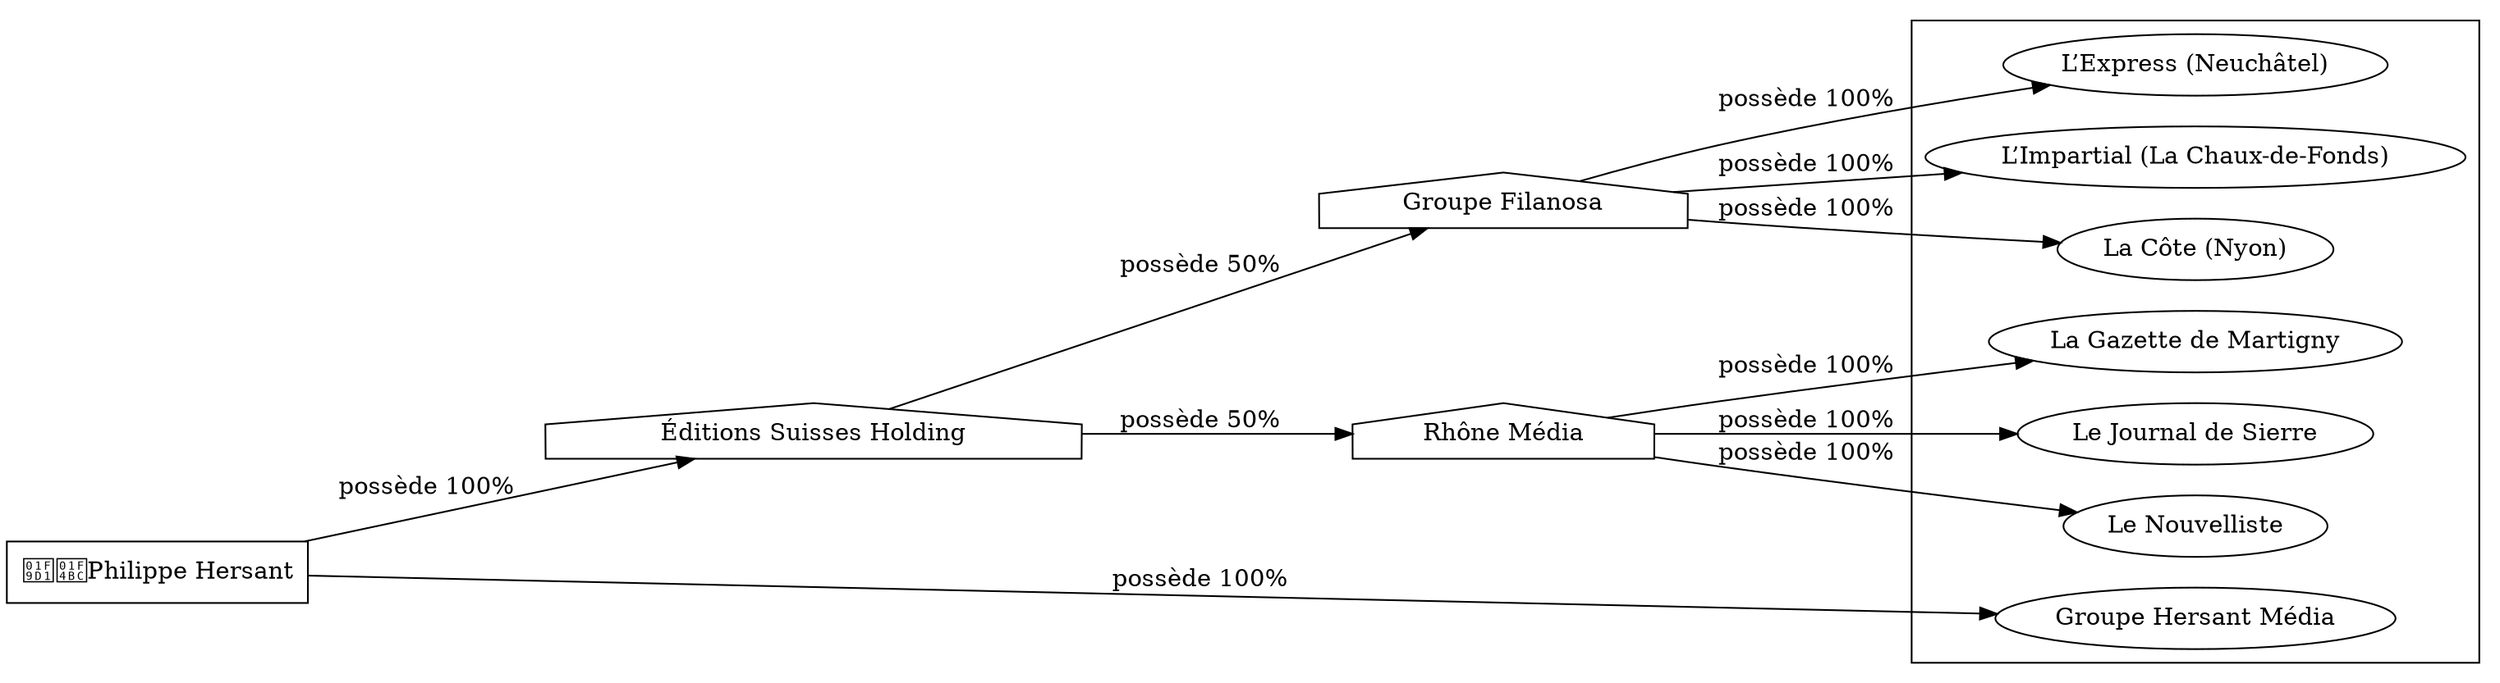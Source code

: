 digraph {
  rankdir=LR;
  subgraph roots {
    
      "philippe-hersant-292"[label="🧑‍💼Philippe Hersant" shape=box]
    
  }

  
    "editions-suisses-holding-293"[label="Éditions Suisses Holding" shape=house]
  
    "groupe-filanosa-295"[label="Groupe Filanosa" shape=house]
  
    "rhone-media-296"[label="Rhône Média" shape=house]
  

  subgraph clusterLeaves {
    
      "l-express-neuchatel-298"[label="L’Express (Neuchâtel)"]
    
      "l-impartial-la-chaux-de-fonds-299"[label="L’Impartial (La Chaux-de-Fonds)"]
    
      "la-cote-nyon-297"[label="La Côte (Nyon)"]
    
      "la-gazette-de-martigny-301"[label="La Gazette de Martigny"]
    
      "le-journal-de-sierre-302"[label="Le Journal de Sierre"]
    
      "le-nouvelliste-300"[label="Le Nouvelliste"]
    
      "groupe-hersant-media-294"[label="Groupe Hersant Média"]
    
  }

  
    "philippe-hersant-292" -> "editions-suisses-holding-293" [
      label="possède 100%"
    ]
  
    "editions-suisses-holding-293" -> "groupe-filanosa-295" [
      label="possède 50%"
    ]
  
    "groupe-filanosa-295" -> "l-express-neuchatel-298" [
      label="possède 100%"
    ]
  
    "groupe-filanosa-295" -> "l-impartial-la-chaux-de-fonds-299" [
      label="possède 100%"
    ]
  
    "groupe-filanosa-295" -> "la-cote-nyon-297" [
      label="possède 100%"
    ]
  
    "editions-suisses-holding-293" -> "rhone-media-296" [
      label="possède 50%"
    ]
  
    "rhone-media-296" -> "la-gazette-de-martigny-301" [
      label="possède 100%"
    ]
  
    "rhone-media-296" -> "le-journal-de-sierre-302" [
      label="possède 100%"
    ]
  
    "rhone-media-296" -> "le-nouvelliste-300" [
      label="possède 100%"
    ]
  
    "philippe-hersant-292" -> "groupe-hersant-media-294" [
      label="possède 100%"
    ]
  
}
